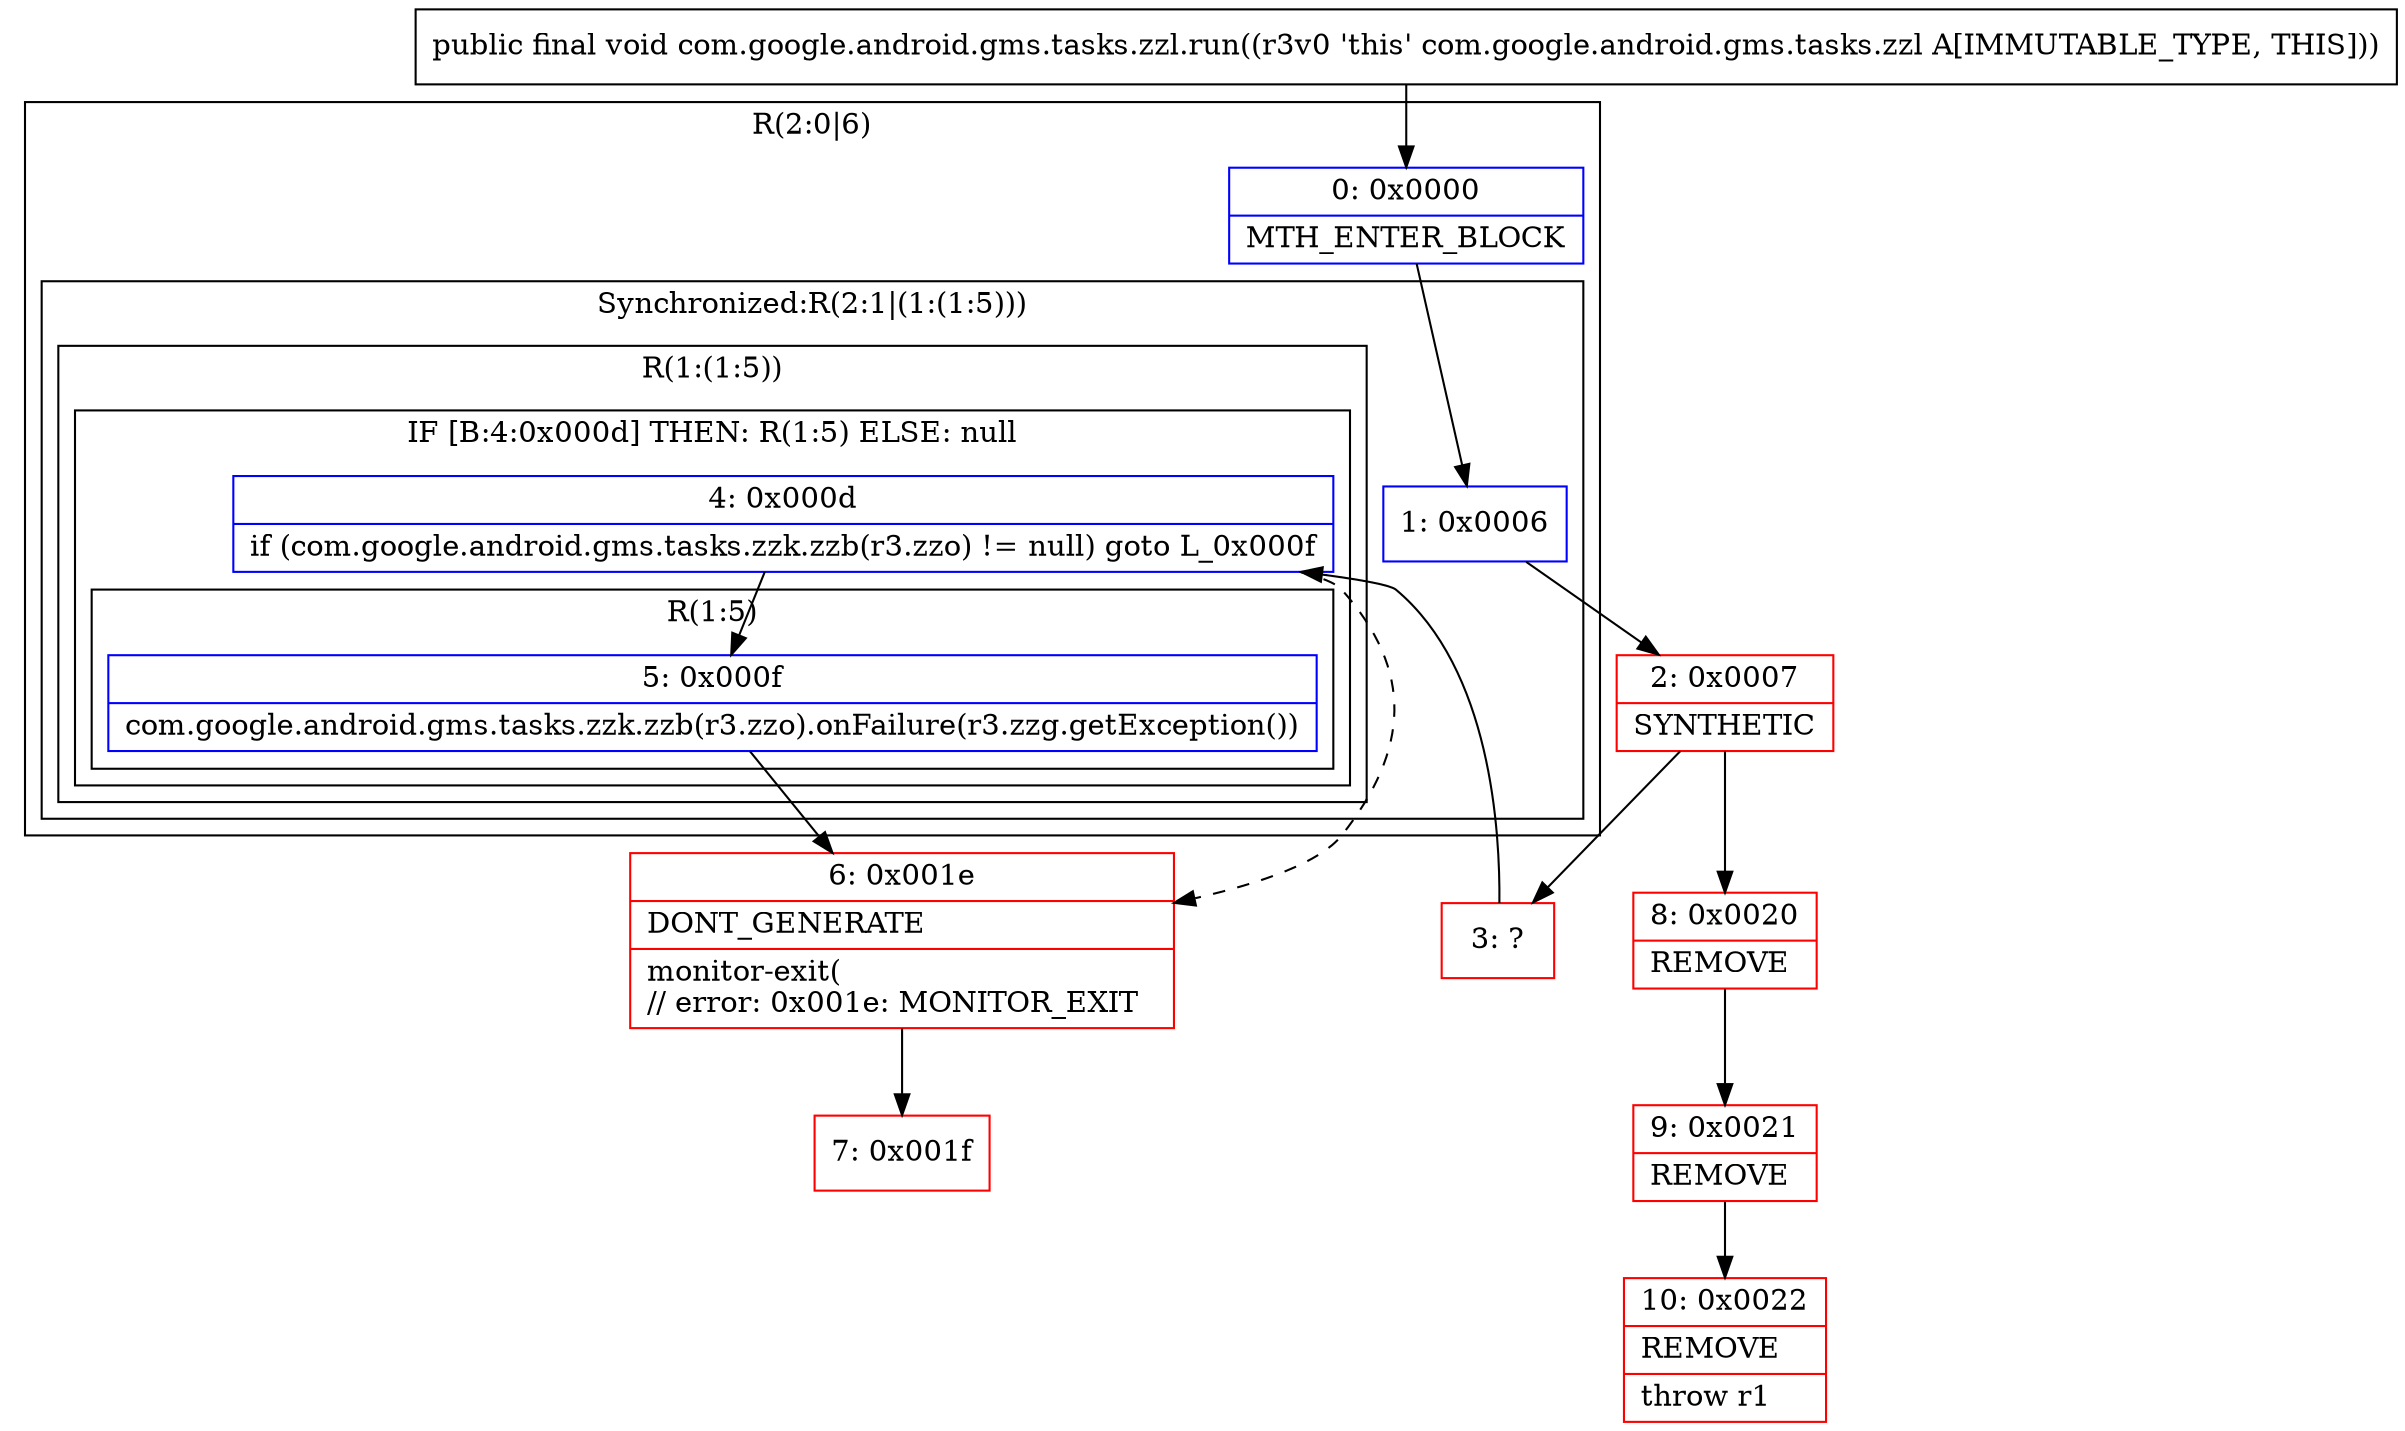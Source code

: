 digraph "CFG forcom.google.android.gms.tasks.zzl.run()V" {
subgraph cluster_Region_734062058 {
label = "R(2:0|6)";
node [shape=record,color=blue];
Node_0 [shape=record,label="{0\:\ 0x0000|MTH_ENTER_BLOCK\l}"];
subgraph cluster_SynchronizedRegion_1226460245 {
label = "Synchronized:R(2:1|(1:(1:5)))";
node [shape=record,color=blue];
Node_1 [shape=record,label="{1\:\ 0x0006}"];
subgraph cluster_Region_1341513379 {
label = "R(1:(1:5))";
node [shape=record,color=blue];
subgraph cluster_IfRegion_1945755322 {
label = "IF [B:4:0x000d] THEN: R(1:5) ELSE: null";
node [shape=record,color=blue];
Node_4 [shape=record,label="{4\:\ 0x000d|if (com.google.android.gms.tasks.zzk.zzb(r3.zzo) != null) goto L_0x000f\l}"];
subgraph cluster_Region_1597672090 {
label = "R(1:5)";
node [shape=record,color=blue];
Node_5 [shape=record,label="{5\:\ 0x000f|com.google.android.gms.tasks.zzk.zzb(r3.zzo).onFailure(r3.zzg.getException())\l}"];
}
}
}
}
}
Node_2 [shape=record,color=red,label="{2\:\ 0x0007|SYNTHETIC\l}"];
Node_3 [shape=record,color=red,label="{3\:\ ?}"];
Node_6 [shape=record,color=red,label="{6\:\ 0x001e|DONT_GENERATE\l|monitor\-exit(\l\/\/ error: 0x001e: MONITOR_EXIT  \l}"];
Node_7 [shape=record,color=red,label="{7\:\ 0x001f}"];
Node_8 [shape=record,color=red,label="{8\:\ 0x0020|REMOVE\l}"];
Node_9 [shape=record,color=red,label="{9\:\ 0x0021|REMOVE\l}"];
Node_10 [shape=record,color=red,label="{10\:\ 0x0022|REMOVE\l|throw r1\l}"];
MethodNode[shape=record,label="{public final void com.google.android.gms.tasks.zzl.run((r3v0 'this' com.google.android.gms.tasks.zzl A[IMMUTABLE_TYPE, THIS])) }"];
MethodNode -> Node_0;
Node_0 -> Node_1;
Node_1 -> Node_2;
Node_4 -> Node_5;
Node_4 -> Node_6[style=dashed];
Node_5 -> Node_6;
Node_2 -> Node_3;
Node_2 -> Node_8;
Node_3 -> Node_4;
Node_6 -> Node_7;
Node_8 -> Node_9;
Node_9 -> Node_10;
}

